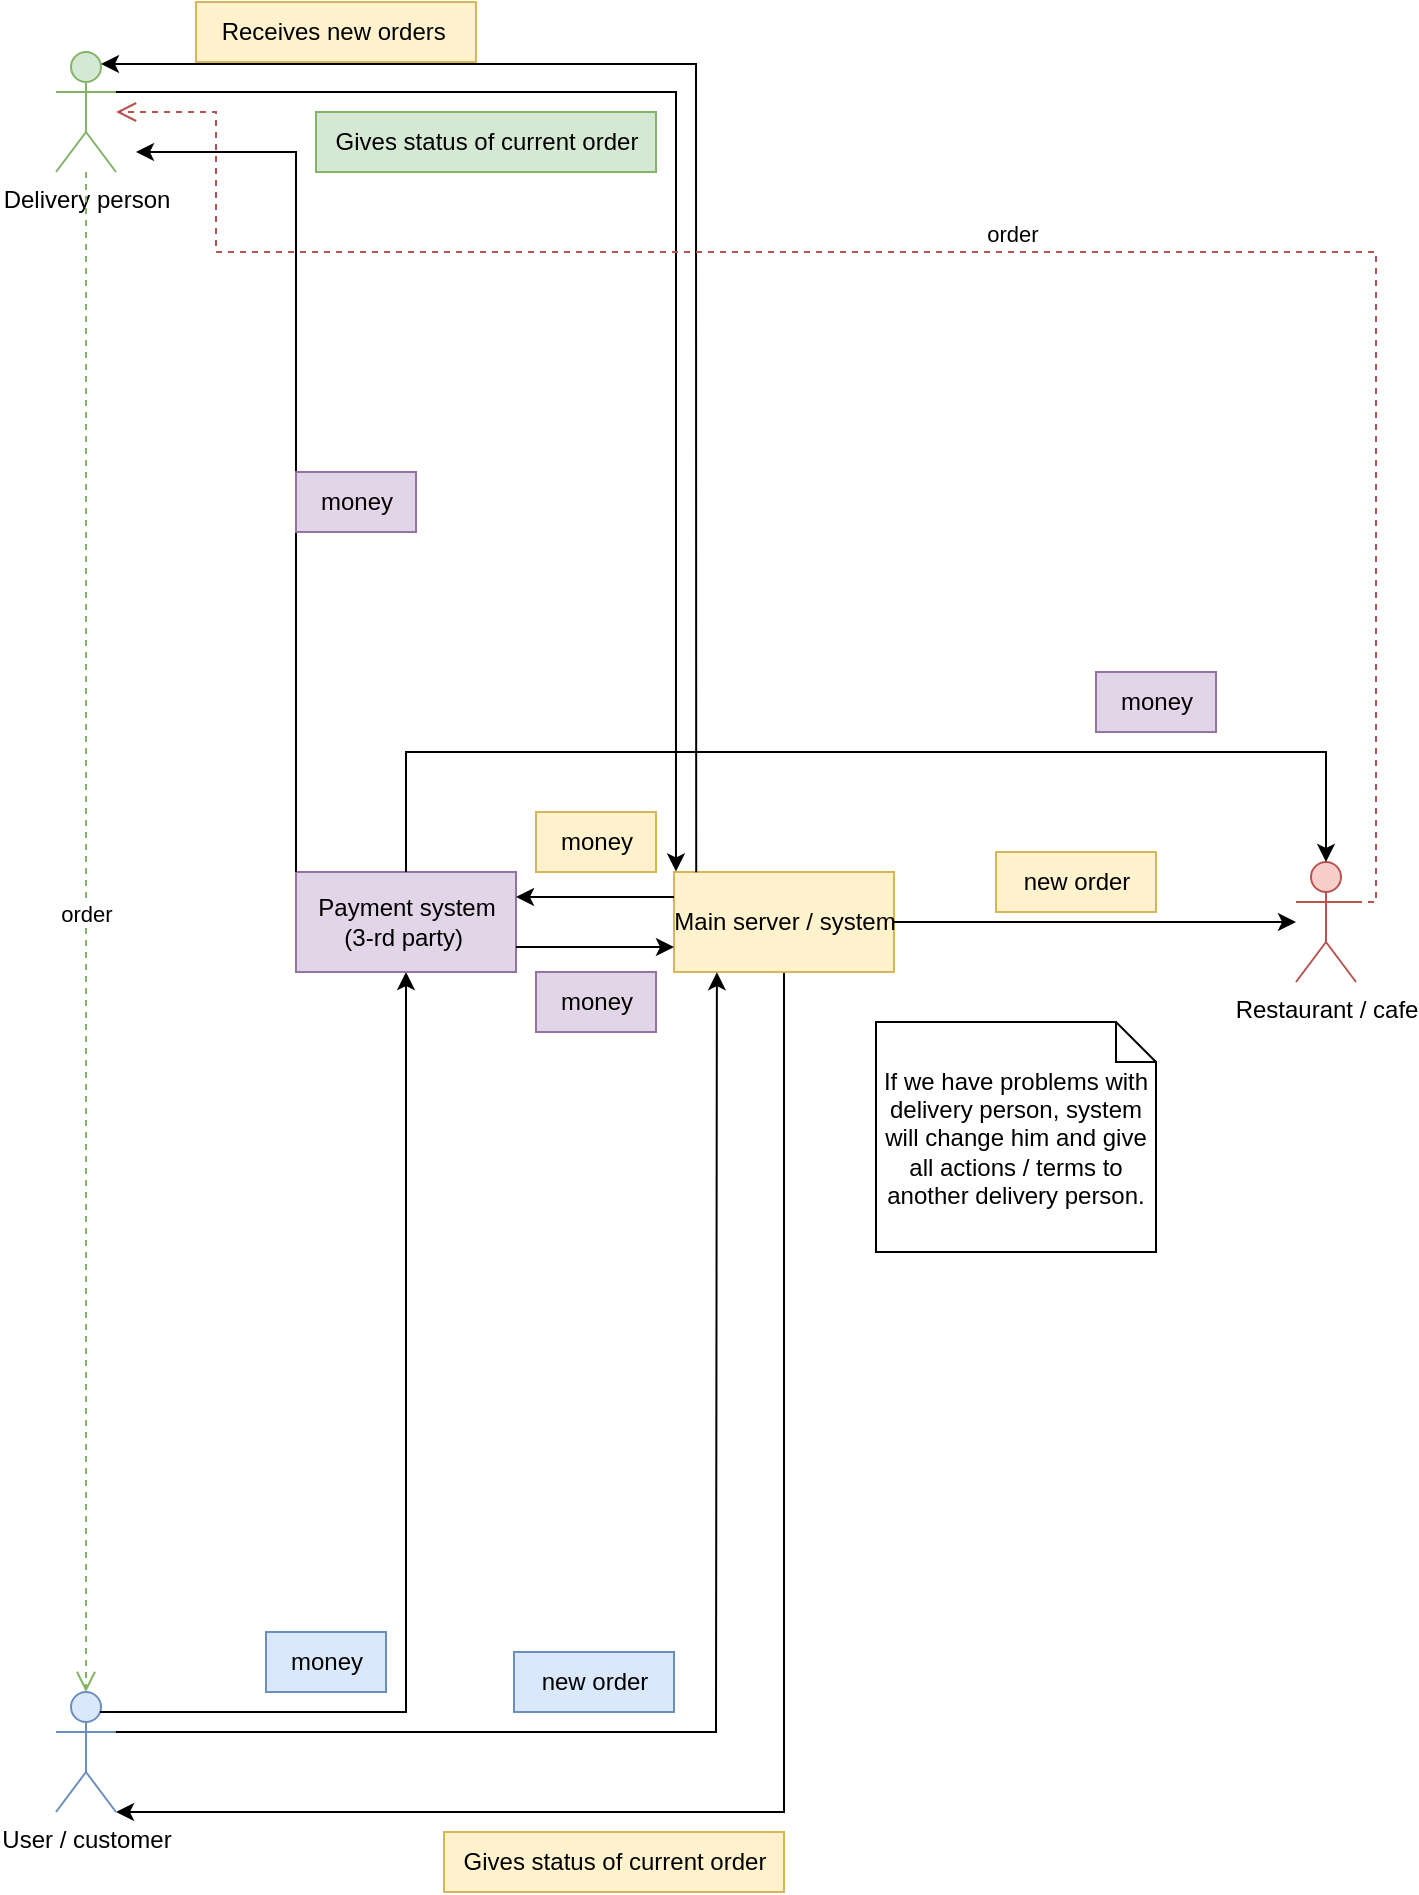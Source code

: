 <mxfile version="20.5.1" type="github">
  <diagram id="9pgWwluBCteegxhIgcZV" name="Страница 1">
    <mxGraphModel dx="1221" dy="676" grid="1" gridSize="10" guides="1" tooltips="1" connect="1" arrows="1" fold="1" page="1" pageScale="1" pageWidth="827" pageHeight="1169" math="0" shadow="0">
      <root>
        <mxCell id="0" />
        <mxCell id="1" parent="0" />
        <mxCell id="lhkehTmAOrM0mfdr_SEo-1" value="Restaurant / cafe" style="shape=umlActor;verticalLabelPosition=bottom;verticalAlign=top;html=1;outlineConnect=0;fillColor=#f8cecc;strokeColor=#b85450;" parent="1" vertex="1">
          <mxGeometry x="670" y="455" width="30" height="60" as="geometry" />
        </mxCell>
        <mxCell id="N1njmyorijqHZyylZuGq-3" style="edgeStyle=orthogonalEdgeStyle;rounded=0;orthogonalLoop=1;jettySize=auto;html=1;exitX=0.5;exitY=1;exitDx=0;exitDy=0;entryX=1;entryY=1;entryDx=0;entryDy=0;entryPerimeter=0;" parent="1" source="lhkehTmAOrM0mfdr_SEo-2" target="lhkehTmAOrM0mfdr_SEo-8" edge="1">
          <mxGeometry relative="1" as="geometry">
            <Array as="points">
              <mxPoint x="414" y="930" />
            </Array>
          </mxGeometry>
        </mxCell>
        <mxCell id="lhkehTmAOrM0mfdr_SEo-2" value="Main server / system" style="html=1;fillColor=#fff2cc;strokeColor=#d6b656;" parent="1" vertex="1">
          <mxGeometry x="359" y="460" width="110" height="50" as="geometry" />
        </mxCell>
        <mxCell id="lhkehTmAOrM0mfdr_SEo-3" value="Delivery person" style="shape=umlActor;verticalLabelPosition=bottom;verticalAlign=top;html=1;outlineConnect=0;fillColor=#d5e8d4;strokeColor=#82b366;" parent="1" vertex="1">
          <mxGeometry x="50" y="50" width="30" height="60" as="geometry" />
        </mxCell>
        <mxCell id="lhkehTmAOrM0mfdr_SEo-4" value="" style="endArrow=classic;html=1;rounded=0;exitX=1;exitY=0.333;exitDx=0;exitDy=0;exitPerimeter=0;entryX=0.009;entryY=-0.005;entryDx=0;entryDy=0;entryPerimeter=0;" parent="1" source="lhkehTmAOrM0mfdr_SEo-3" target="lhkehTmAOrM0mfdr_SEo-2" edge="1">
          <mxGeometry width="50" height="50" relative="1" as="geometry">
            <mxPoint x="130" y="290" as="sourcePoint" />
            <mxPoint x="180" y="240" as="targetPoint" />
            <Array as="points">
              <mxPoint x="360" y="70" />
            </Array>
          </mxGeometry>
        </mxCell>
        <mxCell id="lhkehTmAOrM0mfdr_SEo-5" value="Gives status of current order" style="text;html=1;align=center;verticalAlign=middle;resizable=0;points=[];autosize=1;strokeColor=#82b366;fillColor=#d5e8d4;" parent="1" vertex="1">
          <mxGeometry x="180" y="80" width="170" height="30" as="geometry" />
        </mxCell>
        <mxCell id="lhkehTmAOrM0mfdr_SEo-6" value="" style="endArrow=classic;html=1;rounded=0;exitX=0.101;exitY=0.002;exitDx=0;exitDy=0;exitPerimeter=0;entryX=0.75;entryY=0.1;entryDx=0;entryDy=0;entryPerimeter=0;" parent="1" source="lhkehTmAOrM0mfdr_SEo-2" target="lhkehTmAOrM0mfdr_SEo-3" edge="1">
          <mxGeometry width="50" height="50" relative="1" as="geometry">
            <mxPoint x="420" y="330" as="sourcePoint" />
            <mxPoint x="370" y="40" as="targetPoint" />
            <Array as="points">
              <mxPoint x="370" y="56" />
            </Array>
          </mxGeometry>
        </mxCell>
        <mxCell id="lhkehTmAOrM0mfdr_SEo-7" value="Receives new orders&amp;nbsp;" style="text;html=1;align=center;verticalAlign=middle;resizable=0;points=[];autosize=1;strokeColor=#d6b656;fillColor=#fff2cc;" parent="1" vertex="1">
          <mxGeometry x="120" y="25" width="140" height="30" as="geometry" />
        </mxCell>
        <mxCell id="lhkehTmAOrM0mfdr_SEo-8" value="User / customer" style="shape=umlActor;verticalLabelPosition=bottom;verticalAlign=top;html=1;outlineConnect=0;fillColor=#dae8fc;strokeColor=#6c8ebf;" parent="1" vertex="1">
          <mxGeometry x="50" y="870" width="30" height="60" as="geometry" />
        </mxCell>
        <mxCell id="lhkehTmAOrM0mfdr_SEo-9" value="" style="endArrow=classic;html=1;rounded=0;entryX=0.195;entryY=1.002;entryDx=0;entryDy=0;entryPerimeter=0;" parent="1" target="lhkehTmAOrM0mfdr_SEo-2" edge="1">
          <mxGeometry width="50" height="50" relative="1" as="geometry">
            <mxPoint x="80" y="890" as="sourcePoint" />
            <mxPoint x="390" y="770" as="targetPoint" />
            <Array as="points">
              <mxPoint x="380" y="890" />
            </Array>
          </mxGeometry>
        </mxCell>
        <mxCell id="lhkehTmAOrM0mfdr_SEo-10" value="new order" style="text;html=1;align=center;verticalAlign=middle;resizable=0;points=[];autosize=1;strokeColor=#6c8ebf;fillColor=#dae8fc;" parent="1" vertex="1">
          <mxGeometry x="279" y="850" width="80" height="30" as="geometry" />
        </mxCell>
        <mxCell id="lhkehTmAOrM0mfdr_SEo-11" value="" style="endArrow=classic;html=1;rounded=0;entryX=0.5;entryY=1;entryDx=0;entryDy=0;" parent="1" target="lhkehTmAOrM0mfdr_SEo-13" edge="1">
          <mxGeometry width="50" height="50" relative="1" as="geometry">
            <mxPoint x="72" y="880" as="sourcePoint" />
            <mxPoint x="370" y="710" as="targetPoint" />
            <Array as="points">
              <mxPoint x="225" y="880" />
            </Array>
          </mxGeometry>
        </mxCell>
        <mxCell id="lhkehTmAOrM0mfdr_SEo-12" value="money" style="text;html=1;align=center;verticalAlign=middle;resizable=0;points=[];autosize=1;strokeColor=#6c8ebf;fillColor=#dae8fc;" parent="1" vertex="1">
          <mxGeometry x="155" y="840" width="60" height="30" as="geometry" />
        </mxCell>
        <mxCell id="lhkehTmAOrM0mfdr_SEo-13" value="Payment system &lt;br&gt;(3-rd party)&amp;nbsp;" style="html=1;fillColor=#e1d5e7;strokeColor=#9673a6;" parent="1" vertex="1">
          <mxGeometry x="170" y="460" width="110" height="50" as="geometry" />
        </mxCell>
        <mxCell id="lhkehTmAOrM0mfdr_SEo-14" value="" style="endArrow=classic;html=1;rounded=0;exitX=1;exitY=0.75;exitDx=0;exitDy=0;entryX=0;entryY=0.75;entryDx=0;entryDy=0;" parent="1" source="lhkehTmAOrM0mfdr_SEo-13" target="lhkehTmAOrM0mfdr_SEo-2" edge="1">
          <mxGeometry width="50" height="50" relative="1" as="geometry">
            <mxPoint x="295" y="535" as="sourcePoint" />
            <mxPoint x="365" y="520" as="targetPoint" />
          </mxGeometry>
        </mxCell>
        <mxCell id="lhkehTmAOrM0mfdr_SEo-15" value="money" style="text;html=1;align=center;verticalAlign=middle;resizable=0;points=[];autosize=1;strokeColor=#9673a6;fillColor=#e1d5e7;" parent="1" vertex="1">
          <mxGeometry x="290" y="510" width="60" height="30" as="geometry" />
        </mxCell>
        <mxCell id="lhkehTmAOrM0mfdr_SEo-17" value="" style="endArrow=classic;html=1;rounded=0;exitX=0;exitY=0.25;exitDx=0;exitDy=0;entryX=1;entryY=0.25;entryDx=0;entryDy=0;" parent="1" source="lhkehTmAOrM0mfdr_SEo-2" target="lhkehTmAOrM0mfdr_SEo-13" edge="1">
          <mxGeometry width="50" height="50" relative="1" as="geometry">
            <mxPoint x="271" y="440" as="sourcePoint" />
            <mxPoint x="350" y="440" as="targetPoint" />
          </mxGeometry>
        </mxCell>
        <mxCell id="lhkehTmAOrM0mfdr_SEo-18" value="money" style="text;html=1;align=center;verticalAlign=middle;resizable=0;points=[];autosize=1;strokeColor=#d6b656;fillColor=#fff2cc;" parent="1" vertex="1">
          <mxGeometry x="290" y="430" width="60" height="30" as="geometry" />
        </mxCell>
        <mxCell id="lhkehTmAOrM0mfdr_SEo-19" value="order" style="html=1;verticalAlign=bottom;endArrow=open;dashed=1;endSize=8;rounded=0;entryX=0.5;entryY=0;entryDx=0;entryDy=0;entryPerimeter=0;fillColor=#d5e8d4;strokeColor=#82b366;" parent="1" source="lhkehTmAOrM0mfdr_SEo-3" target="lhkehTmAOrM0mfdr_SEo-8" edge="1">
          <mxGeometry relative="1" as="geometry">
            <mxPoint x="170" y="260" as="sourcePoint" />
            <mxPoint x="70" y="410" as="targetPoint" />
          </mxGeometry>
        </mxCell>
        <mxCell id="lhkehTmAOrM0mfdr_SEo-21" value="" style="endArrow=classic;html=1;rounded=0;exitX=1;exitY=0.5;exitDx=0;exitDy=0;" parent="1" source="lhkehTmAOrM0mfdr_SEo-2" target="lhkehTmAOrM0mfdr_SEo-1" edge="1">
          <mxGeometry width="50" height="50" relative="1" as="geometry">
            <mxPoint x="510" y="580" as="sourcePoint" />
            <mxPoint x="560" y="530" as="targetPoint" />
          </mxGeometry>
        </mxCell>
        <mxCell id="lhkehTmAOrM0mfdr_SEo-22" value="new order" style="text;html=1;align=center;verticalAlign=middle;resizable=0;points=[];autosize=1;strokeColor=#d6b656;fillColor=#fff2cc;" parent="1" vertex="1">
          <mxGeometry x="520" y="450" width="80" height="30" as="geometry" />
        </mxCell>
        <mxCell id="lhkehTmAOrM0mfdr_SEo-23" value="" style="endArrow=classic;html=1;rounded=0;exitX=0.5;exitY=0;exitDx=0;exitDy=0;entryX=0.5;entryY=0;entryDx=0;entryDy=0;entryPerimeter=0;" parent="1" source="lhkehTmAOrM0mfdr_SEo-13" target="lhkehTmAOrM0mfdr_SEo-1" edge="1">
          <mxGeometry width="50" height="50" relative="1" as="geometry">
            <mxPoint x="240" y="400" as="sourcePoint" />
            <mxPoint x="680" y="400" as="targetPoint" />
            <Array as="points">
              <mxPoint x="225" y="400" />
              <mxPoint x="685" y="400" />
            </Array>
          </mxGeometry>
        </mxCell>
        <mxCell id="lhkehTmAOrM0mfdr_SEo-24" value="money" style="text;html=1;align=center;verticalAlign=middle;resizable=0;points=[];autosize=1;strokeColor=#9673a6;fillColor=#e1d5e7;" parent="1" vertex="1">
          <mxGeometry x="570" y="360" width="60" height="30" as="geometry" />
        </mxCell>
        <mxCell id="lhkehTmAOrM0mfdr_SEo-25" value="order" style="html=1;verticalAlign=bottom;endArrow=open;dashed=1;endSize=8;rounded=0;exitX=1;exitY=0.333;exitDx=0;exitDy=0;exitPerimeter=0;fillColor=#f8cecc;strokeColor=#b85450;" parent="1" source="lhkehTmAOrM0mfdr_SEo-1" target="lhkehTmAOrM0mfdr_SEo-3" edge="1">
          <mxGeometry relative="1" as="geometry">
            <mxPoint x="820" y="370" as="sourcePoint" />
            <mxPoint x="130" y="80" as="targetPoint" />
            <Array as="points">
              <mxPoint x="710" y="475" />
              <mxPoint x="710" y="150" />
              <mxPoint x="130" y="150" />
              <mxPoint x="130" y="80" />
            </Array>
          </mxGeometry>
        </mxCell>
        <mxCell id="lhkehTmAOrM0mfdr_SEo-26" value="" style="endArrow=classic;html=1;rounded=0;exitX=0;exitY=0;exitDx=0;exitDy=0;" parent="1" source="lhkehTmAOrM0mfdr_SEo-13" edge="1">
          <mxGeometry width="50" height="50" relative="1" as="geometry">
            <mxPoint x="120" y="360" as="sourcePoint" />
            <mxPoint x="90" y="100" as="targetPoint" />
            <Array as="points">
              <mxPoint x="170" y="100" />
            </Array>
          </mxGeometry>
        </mxCell>
        <mxCell id="lhkehTmAOrM0mfdr_SEo-27" value="money" style="text;html=1;align=center;verticalAlign=middle;resizable=0;points=[];autosize=1;strokeColor=#9673a6;fillColor=#e1d5e7;" parent="1" vertex="1">
          <mxGeometry x="170" y="260" width="60" height="30" as="geometry" />
        </mxCell>
        <mxCell id="N1njmyorijqHZyylZuGq-4" value="Gives status of current order" style="text;html=1;align=center;verticalAlign=middle;resizable=0;points=[];autosize=1;strokeColor=#d6b656;fillColor=#fff2cc;" parent="1" vertex="1">
          <mxGeometry x="244" y="940" width="170" height="30" as="geometry" />
        </mxCell>
        <mxCell id="xdqbRRz0h2fY2eq8wupu-1" value="If we have problems with delivery person, system will change him and give all actions / terms to another delivery person." style="shape=note;size=20;whiteSpace=wrap;html=1;" vertex="1" parent="1">
          <mxGeometry x="460" y="535" width="140" height="115" as="geometry" />
        </mxCell>
      </root>
    </mxGraphModel>
  </diagram>
</mxfile>
